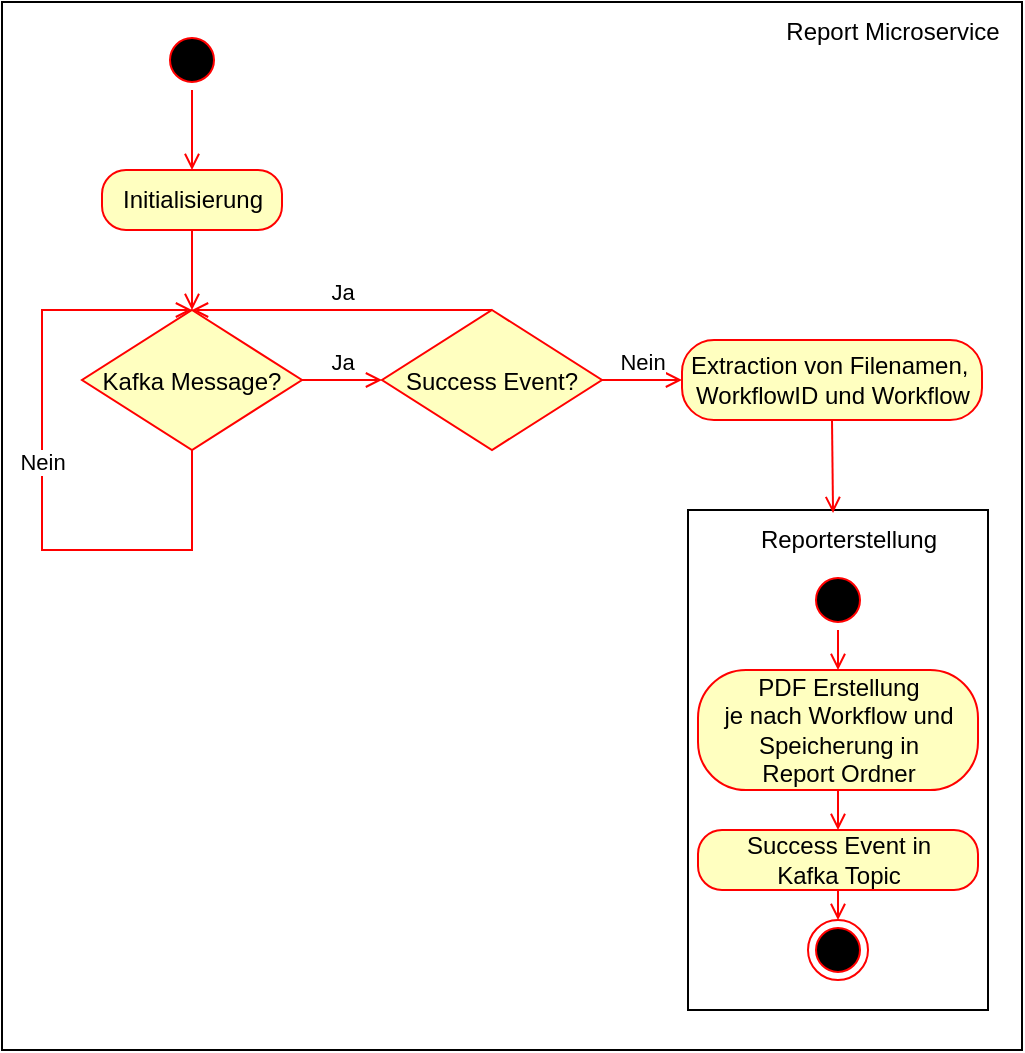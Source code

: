 <mxfile version="20.3.0" type="device"><diagram id="X1TPZeYBJ-Ahqn7bDiPe" name="Seite-1"><mxGraphModel dx="1106" dy="832" grid="1" gridSize="10" guides="1" tooltips="1" connect="1" arrows="1" fold="1" page="1" pageScale="1" pageWidth="827" pageHeight="1169" math="0" shadow="0"><root><mxCell id="0"/><mxCell id="1" parent="0"/><mxCell id="prz0pxrnBDsK5enyl_R5-1" value="" style="whiteSpace=wrap;html=1;" parent="1" vertex="1"><mxGeometry x="130" y="96" width="510" height="524" as="geometry"/></mxCell><mxCell id="prz0pxrnBDsK5enyl_R5-16" value="" style="whiteSpace=wrap;html=1;" parent="1" vertex="1"><mxGeometry x="473" y="350" width="150" height="250" as="geometry"/></mxCell><mxCell id="prz0pxrnBDsK5enyl_R5-24" style="edgeStyle=orthogonalEdgeStyle;rounded=0;orthogonalLoop=1;jettySize=auto;html=1;exitX=0.5;exitY=1;exitDx=0;exitDy=0;entryX=0.5;entryY=0;entryDx=0;entryDy=0;strokeColor=#FF0000;endArrow=open;endFill=0;" parent="1" source="prz0pxrnBDsK5enyl_R5-2" target="prz0pxrnBDsK5enyl_R5-4" edge="1"><mxGeometry relative="1" as="geometry"/></mxCell><mxCell id="prz0pxrnBDsK5enyl_R5-2" value="" style="ellipse;html=1;shape=startState;fillColor=#000000;strokeColor=#ff0000;" parent="1" vertex="1"><mxGeometry x="210" y="110" width="30" height="30" as="geometry"/></mxCell><mxCell id="prz0pxrnBDsK5enyl_R5-4" value="Initialisierung" style="html=1;fillColor=#ffffc0;strokeColor=#ff0000;fontColor=#000000;rounded=1;arcSize=40;" parent="1" vertex="1"><mxGeometry x="180" y="180" width="90" height="30" as="geometry"/></mxCell><mxCell id="prz0pxrnBDsK5enyl_R5-5" value="Kafka Message?" style="rhombus;fillColor=#ffffc0;strokeColor=#ff0000;fontColor=#000000;rounded=0;arcSize=40;" parent="1" vertex="1"><mxGeometry x="170" y="250" width="110" height="70" as="geometry"/></mxCell><mxCell id="prz0pxrnBDsK5enyl_R5-6" value="Ja" style="html=1;verticalAlign=bottom;endArrow=open;rounded=0;exitX=1;exitY=0.5;exitDx=0;exitDy=0;entryX=0;entryY=0.5;entryDx=0;entryDy=0;endFill=0;strokeColor=#FF0000;" parent="1" source="prz0pxrnBDsK5enyl_R5-5" target="25WeeUp7FODpyzvCenkV-3" edge="1"><mxGeometry width="80" relative="1" as="geometry"><mxPoint x="310" y="290" as="sourcePoint"/><mxPoint x="330" y="285" as="targetPoint"/></mxGeometry></mxCell><mxCell id="prz0pxrnBDsK5enyl_R5-7" value="Nein" style="html=1;verticalAlign=bottom;endArrow=open;rounded=0;exitX=0.5;exitY=1;exitDx=0;exitDy=0;entryX=0.5;entryY=0;entryDx=0;entryDy=0;endFill=0;strokeColor=#FF0000;" parent="1" source="prz0pxrnBDsK5enyl_R5-5" target="prz0pxrnBDsK5enyl_R5-5" edge="1"><mxGeometry width="80" relative="1" as="geometry"><mxPoint x="250" y="350" as="sourcePoint"/><mxPoint x="340" y="350" as="targetPoint"/><Array as="points"><mxPoint x="225" y="370"/><mxPoint x="220" y="370"/><mxPoint x="150" y="370"/><mxPoint x="150" y="250"/></Array></mxGeometry></mxCell><mxCell id="prz0pxrnBDsK5enyl_R5-8" value="" style="html=1;verticalAlign=bottom;endArrow=open;rounded=0;exitX=0.5;exitY=1;exitDx=0;exitDy=0;endFill=0;strokeColor=#FF0000;" parent="1" source="prz0pxrnBDsK5enyl_R5-4" target="prz0pxrnBDsK5enyl_R5-5" edge="1"><mxGeometry width="80" relative="1" as="geometry"><mxPoint x="370" y="300" as="sourcePoint"/><mxPoint x="450" y="300" as="targetPoint"/></mxGeometry></mxCell><mxCell id="prz0pxrnBDsK5enyl_R5-10" value="Extraction von Filenamen,&amp;nbsp;&lt;br&gt;WorkflowID und Workflow" style="html=1;fillColor=#ffffc0;strokeColor=#ff0000;fontColor=#000000;rounded=1;arcSize=40;" parent="1" vertex="1"><mxGeometry x="470" y="265" width="150" height="40" as="geometry"/></mxCell><mxCell id="prz0pxrnBDsK5enyl_R5-12" value="PDF Erstellung &lt;br&gt;je nach Workflow und &lt;br&gt;Speicherung in &lt;br&gt;Report Ordner" style="html=1;fillColor=#ffffc0;strokeColor=#ff0000;fontColor=#000000;rounded=1;arcSize=40;" parent="1" vertex="1"><mxGeometry x="478" y="430" width="140" height="60" as="geometry"/></mxCell><mxCell id="prz0pxrnBDsK5enyl_R5-25" style="edgeStyle=orthogonalEdgeStyle;rounded=0;orthogonalLoop=1;jettySize=auto;html=1;exitX=0.5;exitY=1;exitDx=0;exitDy=0;entryX=0.5;entryY=0;entryDx=0;entryDy=0;endArrow=open;endFill=0;strokeColor=#FF0000;" parent="1" source="prz0pxrnBDsK5enyl_R5-20" target="prz0pxrnBDsK5enyl_R5-12" edge="1"><mxGeometry relative="1" as="geometry"/></mxCell><mxCell id="prz0pxrnBDsK5enyl_R5-20" value="" style="ellipse;html=1;shape=startState;fillColor=#000000;strokeColor=#ff0000;" parent="1" vertex="1"><mxGeometry x="533" y="380" width="30" height="30" as="geometry"/></mxCell><mxCell id="prz0pxrnBDsK5enyl_R5-23" value="" style="ellipse;html=1;shape=endState;fillColor=#000000;strokeColor=#ff0000;" parent="1" vertex="1"><mxGeometry x="533" y="555" width="30" height="30" as="geometry"/></mxCell><mxCell id="prz0pxrnBDsK5enyl_R5-27" value="Report Microservice" style="text;html=1;resizable=0;autosize=1;align=center;verticalAlign=middle;points=[];fillColor=none;strokeColor=none;rounded=0;" parent="1" vertex="1"><mxGeometry x="510" y="96" width="130" height="30" as="geometry"/></mxCell><mxCell id="prz0pxrnBDsK5enyl_R5-28" value="Reporterstellung" style="text;html=1;resizable=0;autosize=1;align=center;verticalAlign=middle;points=[];fillColor=none;strokeColor=none;rounded=0;" parent="1" vertex="1"><mxGeometry x="498" y="350" width="110" height="30" as="geometry"/></mxCell><mxCell id="25WeeUp7FODpyzvCenkV-3" value="Success Event?" style="rhombus;fillColor=#ffffc0;strokeColor=#ff0000;fontColor=#000000;rounded=0;arcSize=40;" parent="1" vertex="1"><mxGeometry x="320" y="250" width="110" height="70" as="geometry"/></mxCell><mxCell id="25WeeUp7FODpyzvCenkV-4" value="Ja" style="html=1;verticalAlign=bottom;endArrow=open;rounded=0;exitX=0.5;exitY=0;exitDx=0;exitDy=0;endFill=0;strokeColor=#FF0000;entryX=0.5;entryY=0;entryDx=0;entryDy=0;" parent="1" source="25WeeUp7FODpyzvCenkV-3" target="prz0pxrnBDsK5enyl_R5-5" edge="1"><mxGeometry width="80" relative="1" as="geometry"><mxPoint x="290" y="295" as="sourcePoint"/><mxPoint x="220" y="250" as="targetPoint"/></mxGeometry></mxCell><mxCell id="25WeeUp7FODpyzvCenkV-5" value="Nein" style="html=1;verticalAlign=bottom;endArrow=open;rounded=0;exitX=1;exitY=0.5;exitDx=0;exitDy=0;entryX=0;entryY=0.5;entryDx=0;entryDy=0;endFill=0;strokeColor=#FF0000;" parent="1" source="25WeeUp7FODpyzvCenkV-3" target="prz0pxrnBDsK5enyl_R5-10" edge="1"><mxGeometry width="80" relative="1" as="geometry"><mxPoint x="290" y="295" as="sourcePoint"/><mxPoint x="330" y="295" as="targetPoint"/></mxGeometry></mxCell><mxCell id="25WeeUp7FODpyzvCenkV-6" value="" style="html=1;verticalAlign=bottom;endArrow=open;rounded=0;exitX=0.5;exitY=1;exitDx=0;exitDy=0;entryX=0.432;entryY=0.05;entryDx=0;entryDy=0;endFill=0;strokeColor=#FF0000;entryPerimeter=0;" parent="1" source="prz0pxrnBDsK5enyl_R5-10" target="prz0pxrnBDsK5enyl_R5-28" edge="1"><mxGeometry width="80" relative="1" as="geometry"><mxPoint x="385" y="330" as="sourcePoint"/><mxPoint x="385" y="381" as="targetPoint"/></mxGeometry></mxCell><mxCell id="25WeeUp7FODpyzvCenkV-7" value="Success Event in &lt;br&gt;Kafka Topic" style="html=1;fillColor=#ffffc0;strokeColor=#ff0000;fontColor=#000000;rounded=1;arcSize=40;" parent="1" vertex="1"><mxGeometry x="478" y="510" width="140" height="30" as="geometry"/></mxCell><mxCell id="25WeeUp7FODpyzvCenkV-8" value="" style="html=1;verticalAlign=bottom;endArrow=open;rounded=0;exitX=0.5;exitY=1;exitDx=0;exitDy=0;entryX=0.5;entryY=0;entryDx=0;entryDy=0;endFill=0;strokeColor=#FF0000;" parent="1" source="prz0pxrnBDsK5enyl_R5-12" target="25WeeUp7FODpyzvCenkV-7" edge="1"><mxGeometry width="80" relative="1" as="geometry"><mxPoint x="552.5" y="315" as="sourcePoint"/><mxPoint x="552.52" y="361.5" as="targetPoint"/></mxGeometry></mxCell><mxCell id="25WeeUp7FODpyzvCenkV-9" value="" style="html=1;verticalAlign=bottom;endArrow=open;rounded=0;exitX=0.5;exitY=1;exitDx=0;exitDy=0;entryX=0.5;entryY=0;entryDx=0;entryDy=0;endFill=0;strokeColor=#FF0000;" parent="1" source="25WeeUp7FODpyzvCenkV-7" target="prz0pxrnBDsK5enyl_R5-23" edge="1"><mxGeometry width="80" relative="1" as="geometry"><mxPoint x="562.5" y="325" as="sourcePoint"/><mxPoint x="562.52" y="371.5" as="targetPoint"/></mxGeometry></mxCell></root></mxGraphModel></diagram></mxfile>